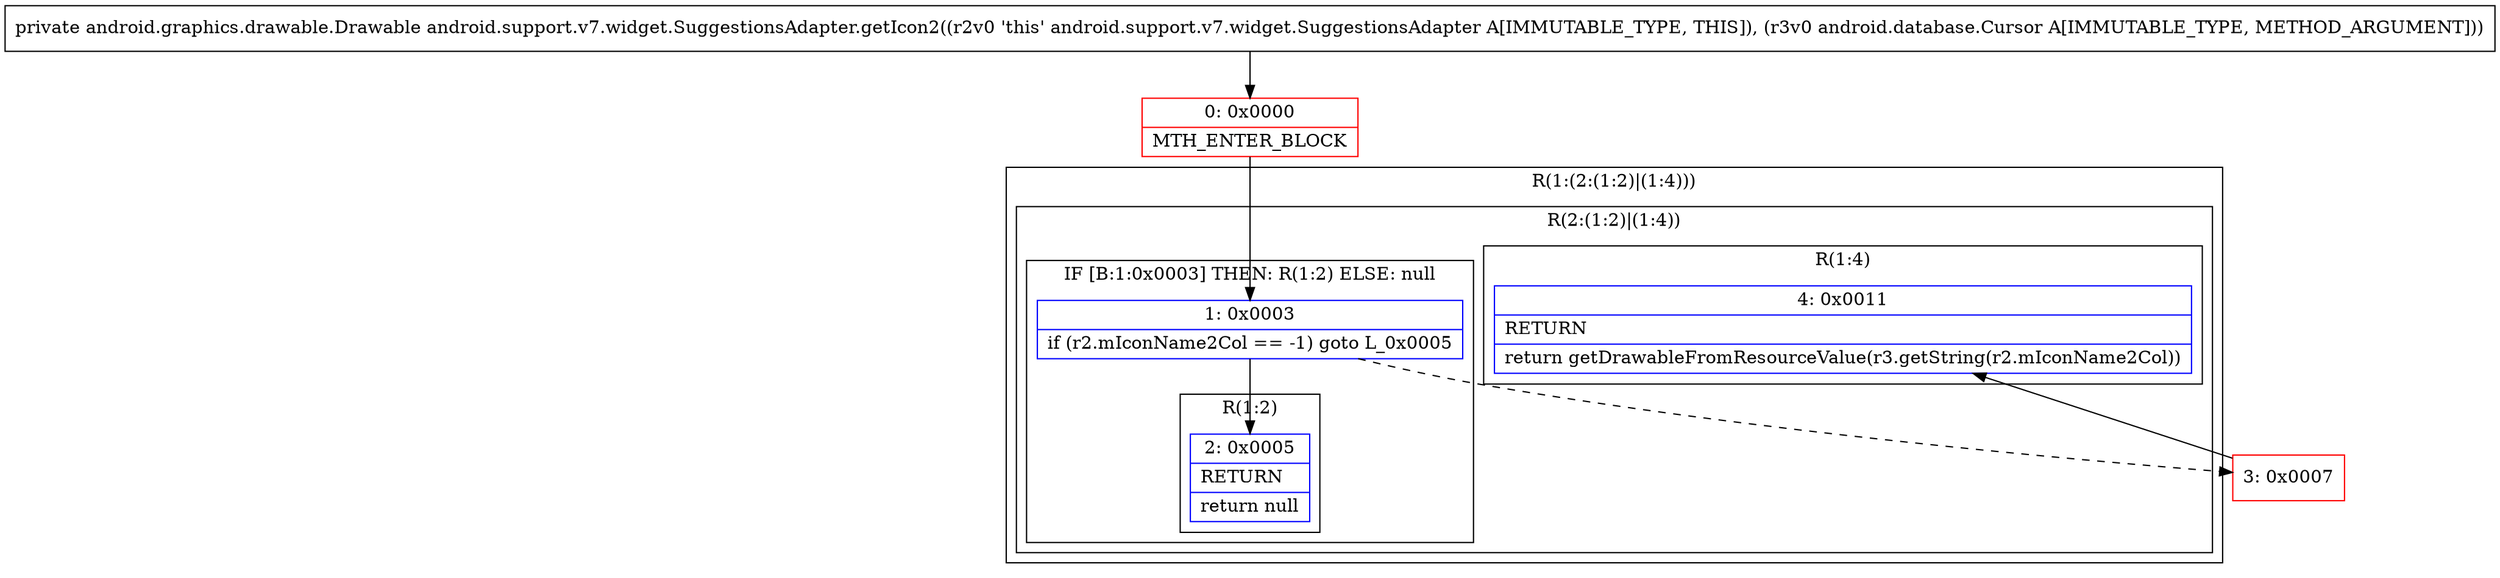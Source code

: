 digraph "CFG forandroid.support.v7.widget.SuggestionsAdapter.getIcon2(Landroid\/database\/Cursor;)Landroid\/graphics\/drawable\/Drawable;" {
subgraph cluster_Region_619819417 {
label = "R(1:(2:(1:2)|(1:4)))";
node [shape=record,color=blue];
subgraph cluster_Region_612794377 {
label = "R(2:(1:2)|(1:4))";
node [shape=record,color=blue];
subgraph cluster_IfRegion_1977541425 {
label = "IF [B:1:0x0003] THEN: R(1:2) ELSE: null";
node [shape=record,color=blue];
Node_1 [shape=record,label="{1\:\ 0x0003|if (r2.mIconName2Col == \-1) goto L_0x0005\l}"];
subgraph cluster_Region_162751090 {
label = "R(1:2)";
node [shape=record,color=blue];
Node_2 [shape=record,label="{2\:\ 0x0005|RETURN\l|return null\l}"];
}
}
subgraph cluster_Region_543651748 {
label = "R(1:4)";
node [shape=record,color=blue];
Node_4 [shape=record,label="{4\:\ 0x0011|RETURN\l|return getDrawableFromResourceValue(r3.getString(r2.mIconName2Col))\l}"];
}
}
}
Node_0 [shape=record,color=red,label="{0\:\ 0x0000|MTH_ENTER_BLOCK\l}"];
Node_3 [shape=record,color=red,label="{3\:\ 0x0007}"];
MethodNode[shape=record,label="{private android.graphics.drawable.Drawable android.support.v7.widget.SuggestionsAdapter.getIcon2((r2v0 'this' android.support.v7.widget.SuggestionsAdapter A[IMMUTABLE_TYPE, THIS]), (r3v0 android.database.Cursor A[IMMUTABLE_TYPE, METHOD_ARGUMENT])) }"];
MethodNode -> Node_0;
Node_1 -> Node_2;
Node_1 -> Node_3[style=dashed];
Node_0 -> Node_1;
Node_3 -> Node_4;
}

